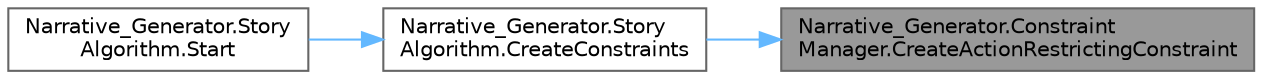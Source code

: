 digraph "Narrative_Generator.ConstraintManager.CreateActionRestrictingConstraint"
{
 // LATEX_PDF_SIZE
  bgcolor="transparent";
  edge [fontname=Helvetica,fontsize=10,labelfontname=Helvetica,labelfontsize=10];
  node [fontname=Helvetica,fontsize=10,shape=box,height=0.2,width=0.4];
  rankdir="RL";
  Node1 [label="Narrative_Generator.Constraint\lManager.CreateActionRestrictingConstraint",height=0.2,width=0.4,color="gray40", fillcolor="grey60", style="filled", fontcolor="black",tooltip="A method for creating an instance of a constraint on the possibility of performing certain actions or..."];
  Node1 -> Node2 [dir="back",color="steelblue1",style="solid"];
  Node2 [label="Narrative_Generator.Story\lAlgorithm.CreateConstraints",height=0.2,width=0.4,color="grey40", fillcolor="white", style="filled",URL="$class_narrative___generator_1_1_story_algorithm.html#a2170a99b955e35b088b310b1ee1b0f46",tooltip="A method that defines the constraints imposed on the story."];
  Node2 -> Node3 [dir="back",color="steelblue1",style="solid"];
  Node3 [label="Narrative_Generator.Story\lAlgorithm.Start",height=0.2,width=0.4,color="grey40", fillcolor="white", style="filled",URL="$class_narrative___generator_1_1_story_algorithm.html#a84193cf4bd94e0c652a31dbb175214d1",tooltip="Method is an entry point that controls the operation of the algorithm (the sequence of launching othe..."];
}

